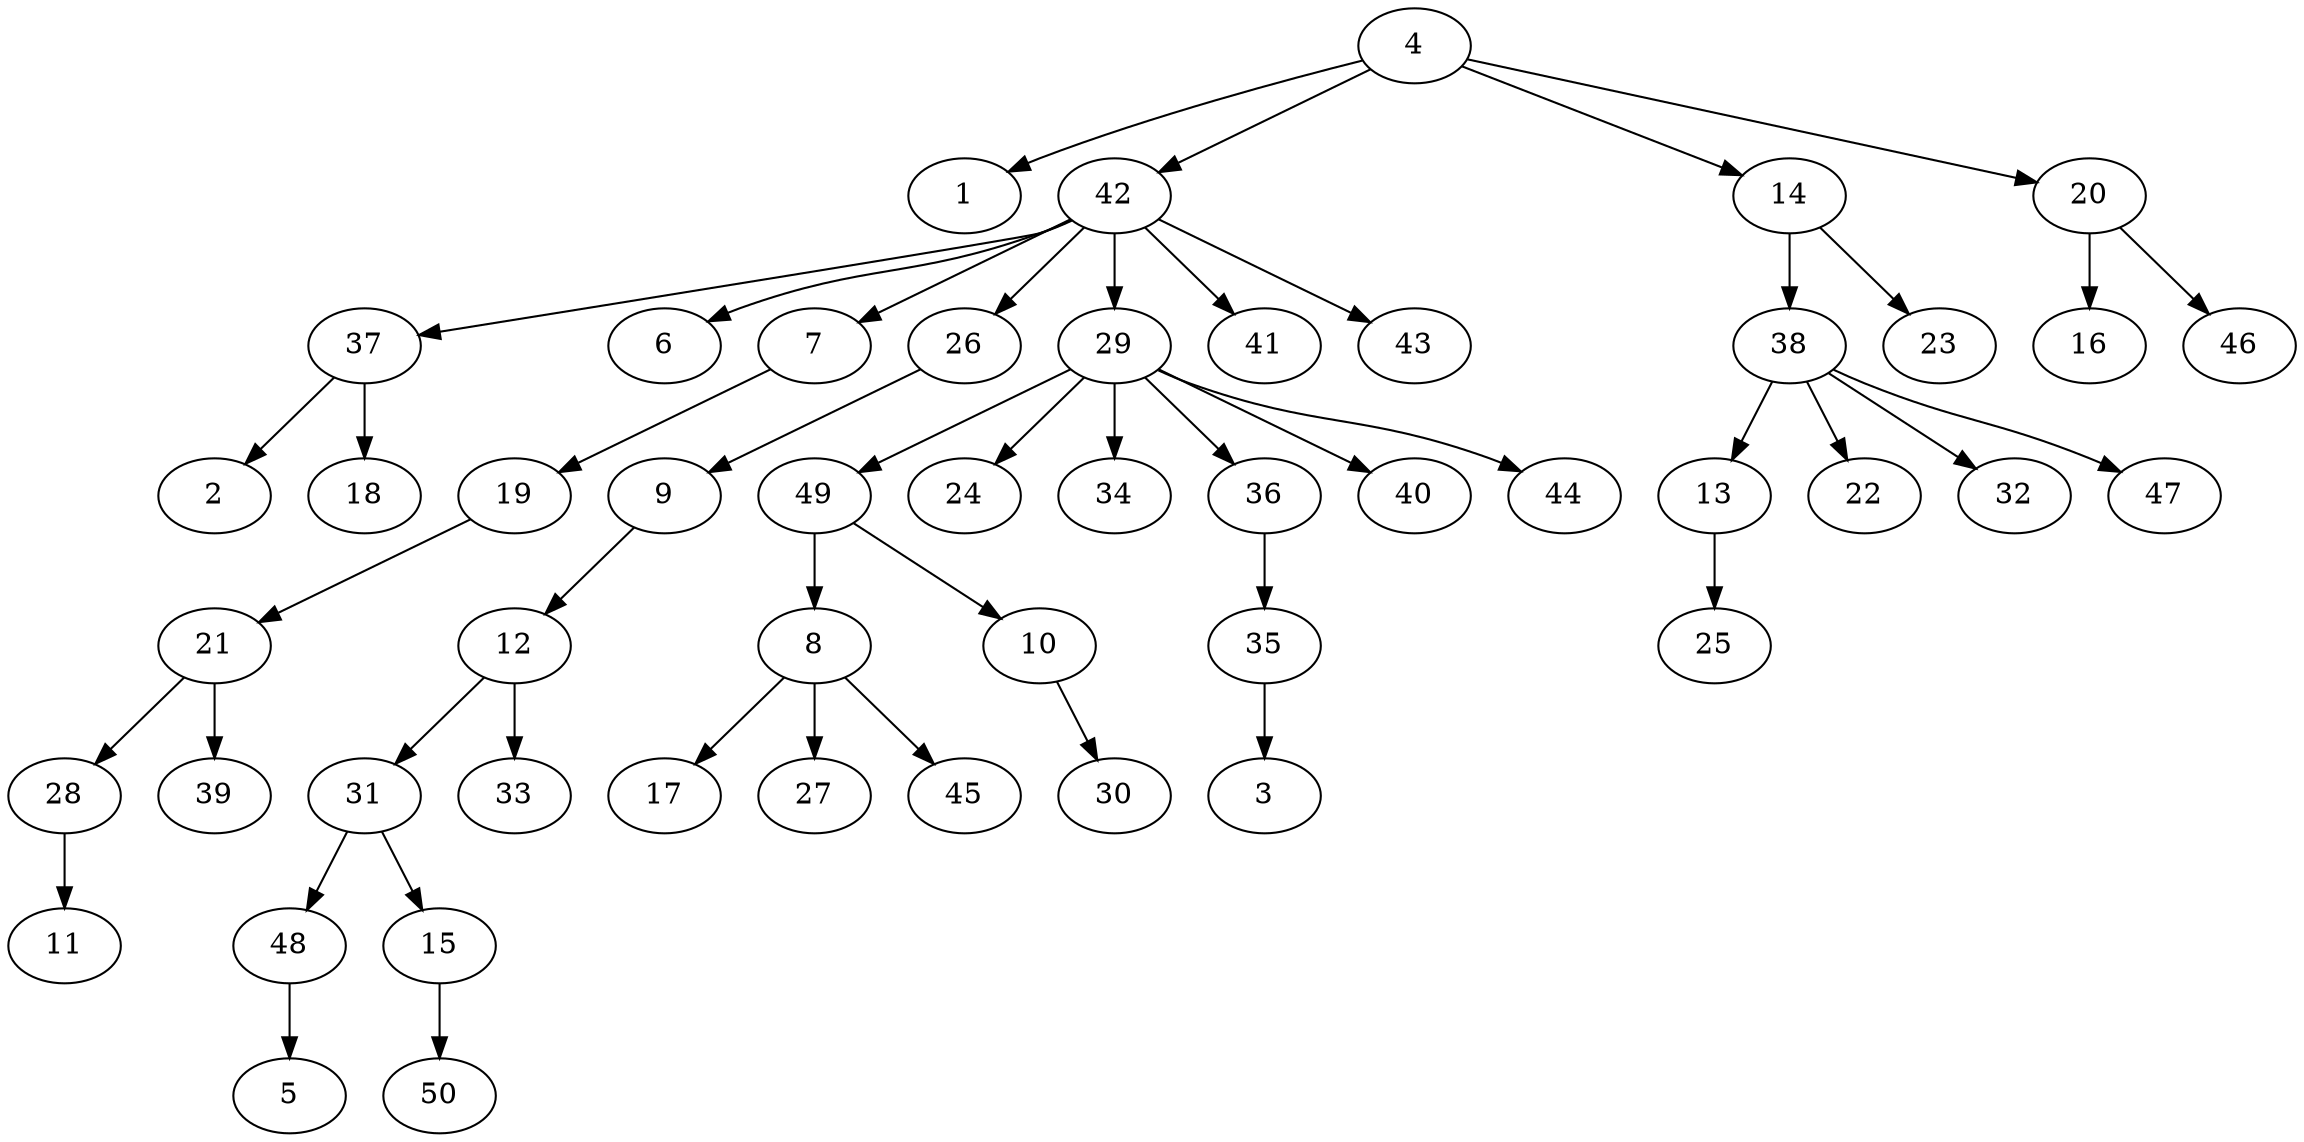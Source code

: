 digraph G {
rankdir=TB
4 -> 1
37 -> 2
35 -> 3
48 -> 5
42 -> 6
42 -> 7
49 -> 8
26 -> 9
49 -> 10
28 -> 11
9 -> 12
38 -> 13
13 -> 25
4 -> 14
31 -> 15
20 -> 16
8 -> 17
37 -> 18
7 -> 19
4 -> 20
19 -> 21
38 -> 22
14 -> 23
29 -> 24
42 -> 26
8 -> 27
21 -> 28
42 -> 29
10 -> 30
12 -> 31
38 -> 32
12 -> 33
29 -> 34
36 -> 35
29 -> 36
42 -> 37
14 -> 38
21 -> 39
29 -> 40
42 -> 41
4 -> 42
42 -> 43
29 -> 44
8 -> 45
20 -> 46
38 -> 47
31 -> 48
29 -> 49
15 -> 50
}
